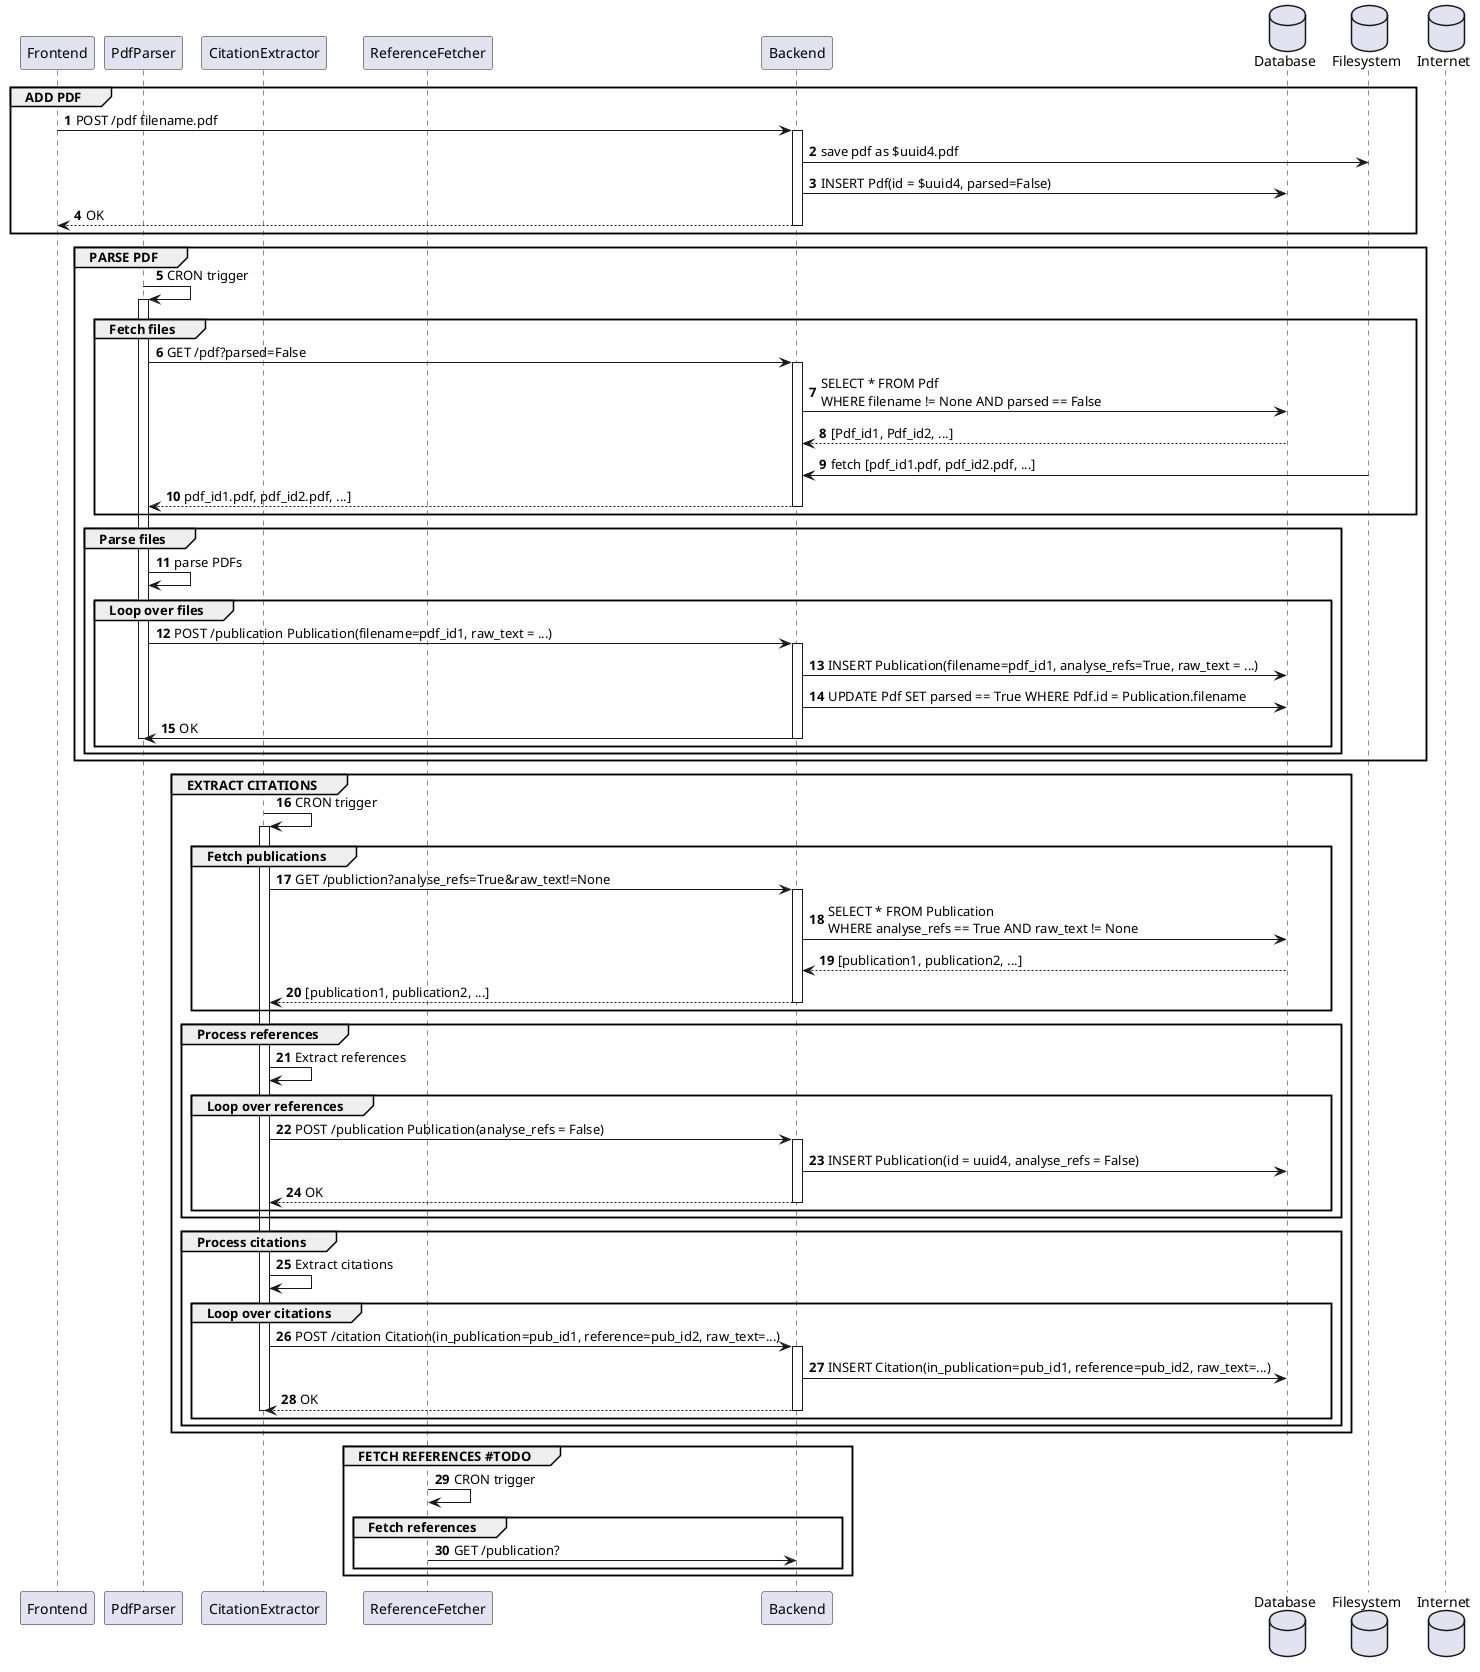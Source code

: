 @startuml process flow
autonumber

participant Frontend as f
participant PdfParser as pdfp
participant CitationExtractor as ce
participant ReferenceFetcher as rf

participant Backend as b
database    Database   as db
database    Filesystem as fs
database    Internet as internet


group ADD PDF

f -> b: POST /pdf filename.pdf
activate b
b -> fs: save pdf as $uuid4.pdf
b -> db: INSERT Pdf(id = $uuid4, parsed=False)
b --> f: OK
deactivate b
end

group PARSE PDF
pdfp -> pdfp: CRON trigger
activate pdfp
group Fetch files
pdfp -> b: GET /pdf?parsed=False
activate b
b -> db: SELECT * FROM Pdf \nWHERE filename != None AND parsed == False
db --> b: [Pdf_id1, Pdf_id2, ...]
fs -> b: fetch [pdf_id1.pdf, pdf_id2.pdf, ...]
b --> pdfp: pdf_id1.pdf, pdf_id2.pdf, ...]
deactivate b
end

group Parse files
pdfp -> pdfp: parse PDFs
group Loop over files
pdfp -> b: POST /publication Publication(filename=pdf_id1, raw_text = ...)
activate b
b -> db: INSERT Publication(filename=pdf_id1, analyse_refs=True, raw_text = ...)
b -> db: UPDATE Pdf SET parsed == True WHERE Pdf.id = Publication.filename
b -> pdfp: OK
deactivate b
deactivate pdfp
end
end
end

group EXTRACT CITATIONS
ce -> ce: CRON trigger
activate ce

group Fetch publications
ce -> b: GET /publiction?analyse_refs=True&raw_text!=None
activate b
b -> db: SELECT * FROM Publication \nWHERE analyse_refs == True AND raw_text != None
db --> b: [publication1, publication2, ...]
b --> ce: [publication1, publication2, ...]
deactivate b
end

group Process references
ce -> ce: Extract references
group Loop over references
ce -> b: POST /publication Publication(analyse_refs = False)
activate b
b -> db: INSERT Publication(id = uuid4, analyse_refs = False)
b --> ce: OK
deactivate b
end
end

group Process citations
ce -> ce: Extract citations
group Loop over citations
ce -> b: POST /citation Citation(in_publication=pub_id1, reference=pub_id2, raw_text=...)
activate b
b -> db: INSERT Citation(in_publication=pub_id1, reference=pub_id2, raw_text=...)
b --> ce: OK
deactivate b
deactivate ce
end
end
end

group FETCH REFERENCES #TODO
rf -> rf: CRON trigger

group Fetch references
rf -> b: GET /publication?
end
end

@enduml

